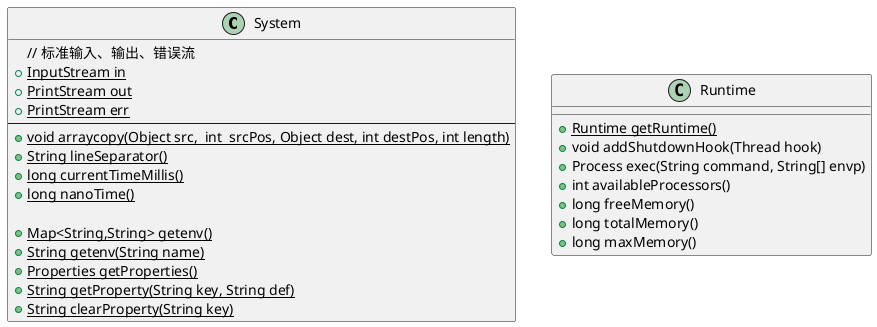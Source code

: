 @startuml
class System {
    // 标准输入、输出、错误流
    +{static} InputStream in
    +{static} PrintStream out
    +{static} PrintStream err
    ---
    +{static} void arraycopy(Object src,  int  srcPos, Object dest, int destPos, int length)
    +{static} String lineSeparator()
    +{static} long currentTimeMillis()
    +{static} long nanoTime()

    +{static} Map<String,String> getenv()
    +{static} String getenv(String name)
    +{static} Properties getProperties()
    +{static} String getProperty(String key, String def)
    +{static} String clearProperty(String key)
}

class Runtime {
    +{static} Runtime getRuntime()
    +void addShutdownHook(Thread hook)
    +Process exec(String command, String[] envp)
    +int availableProcessors()
    +long freeMemory()
    +long totalMemory()
    +long maxMemory()
}
@enduml